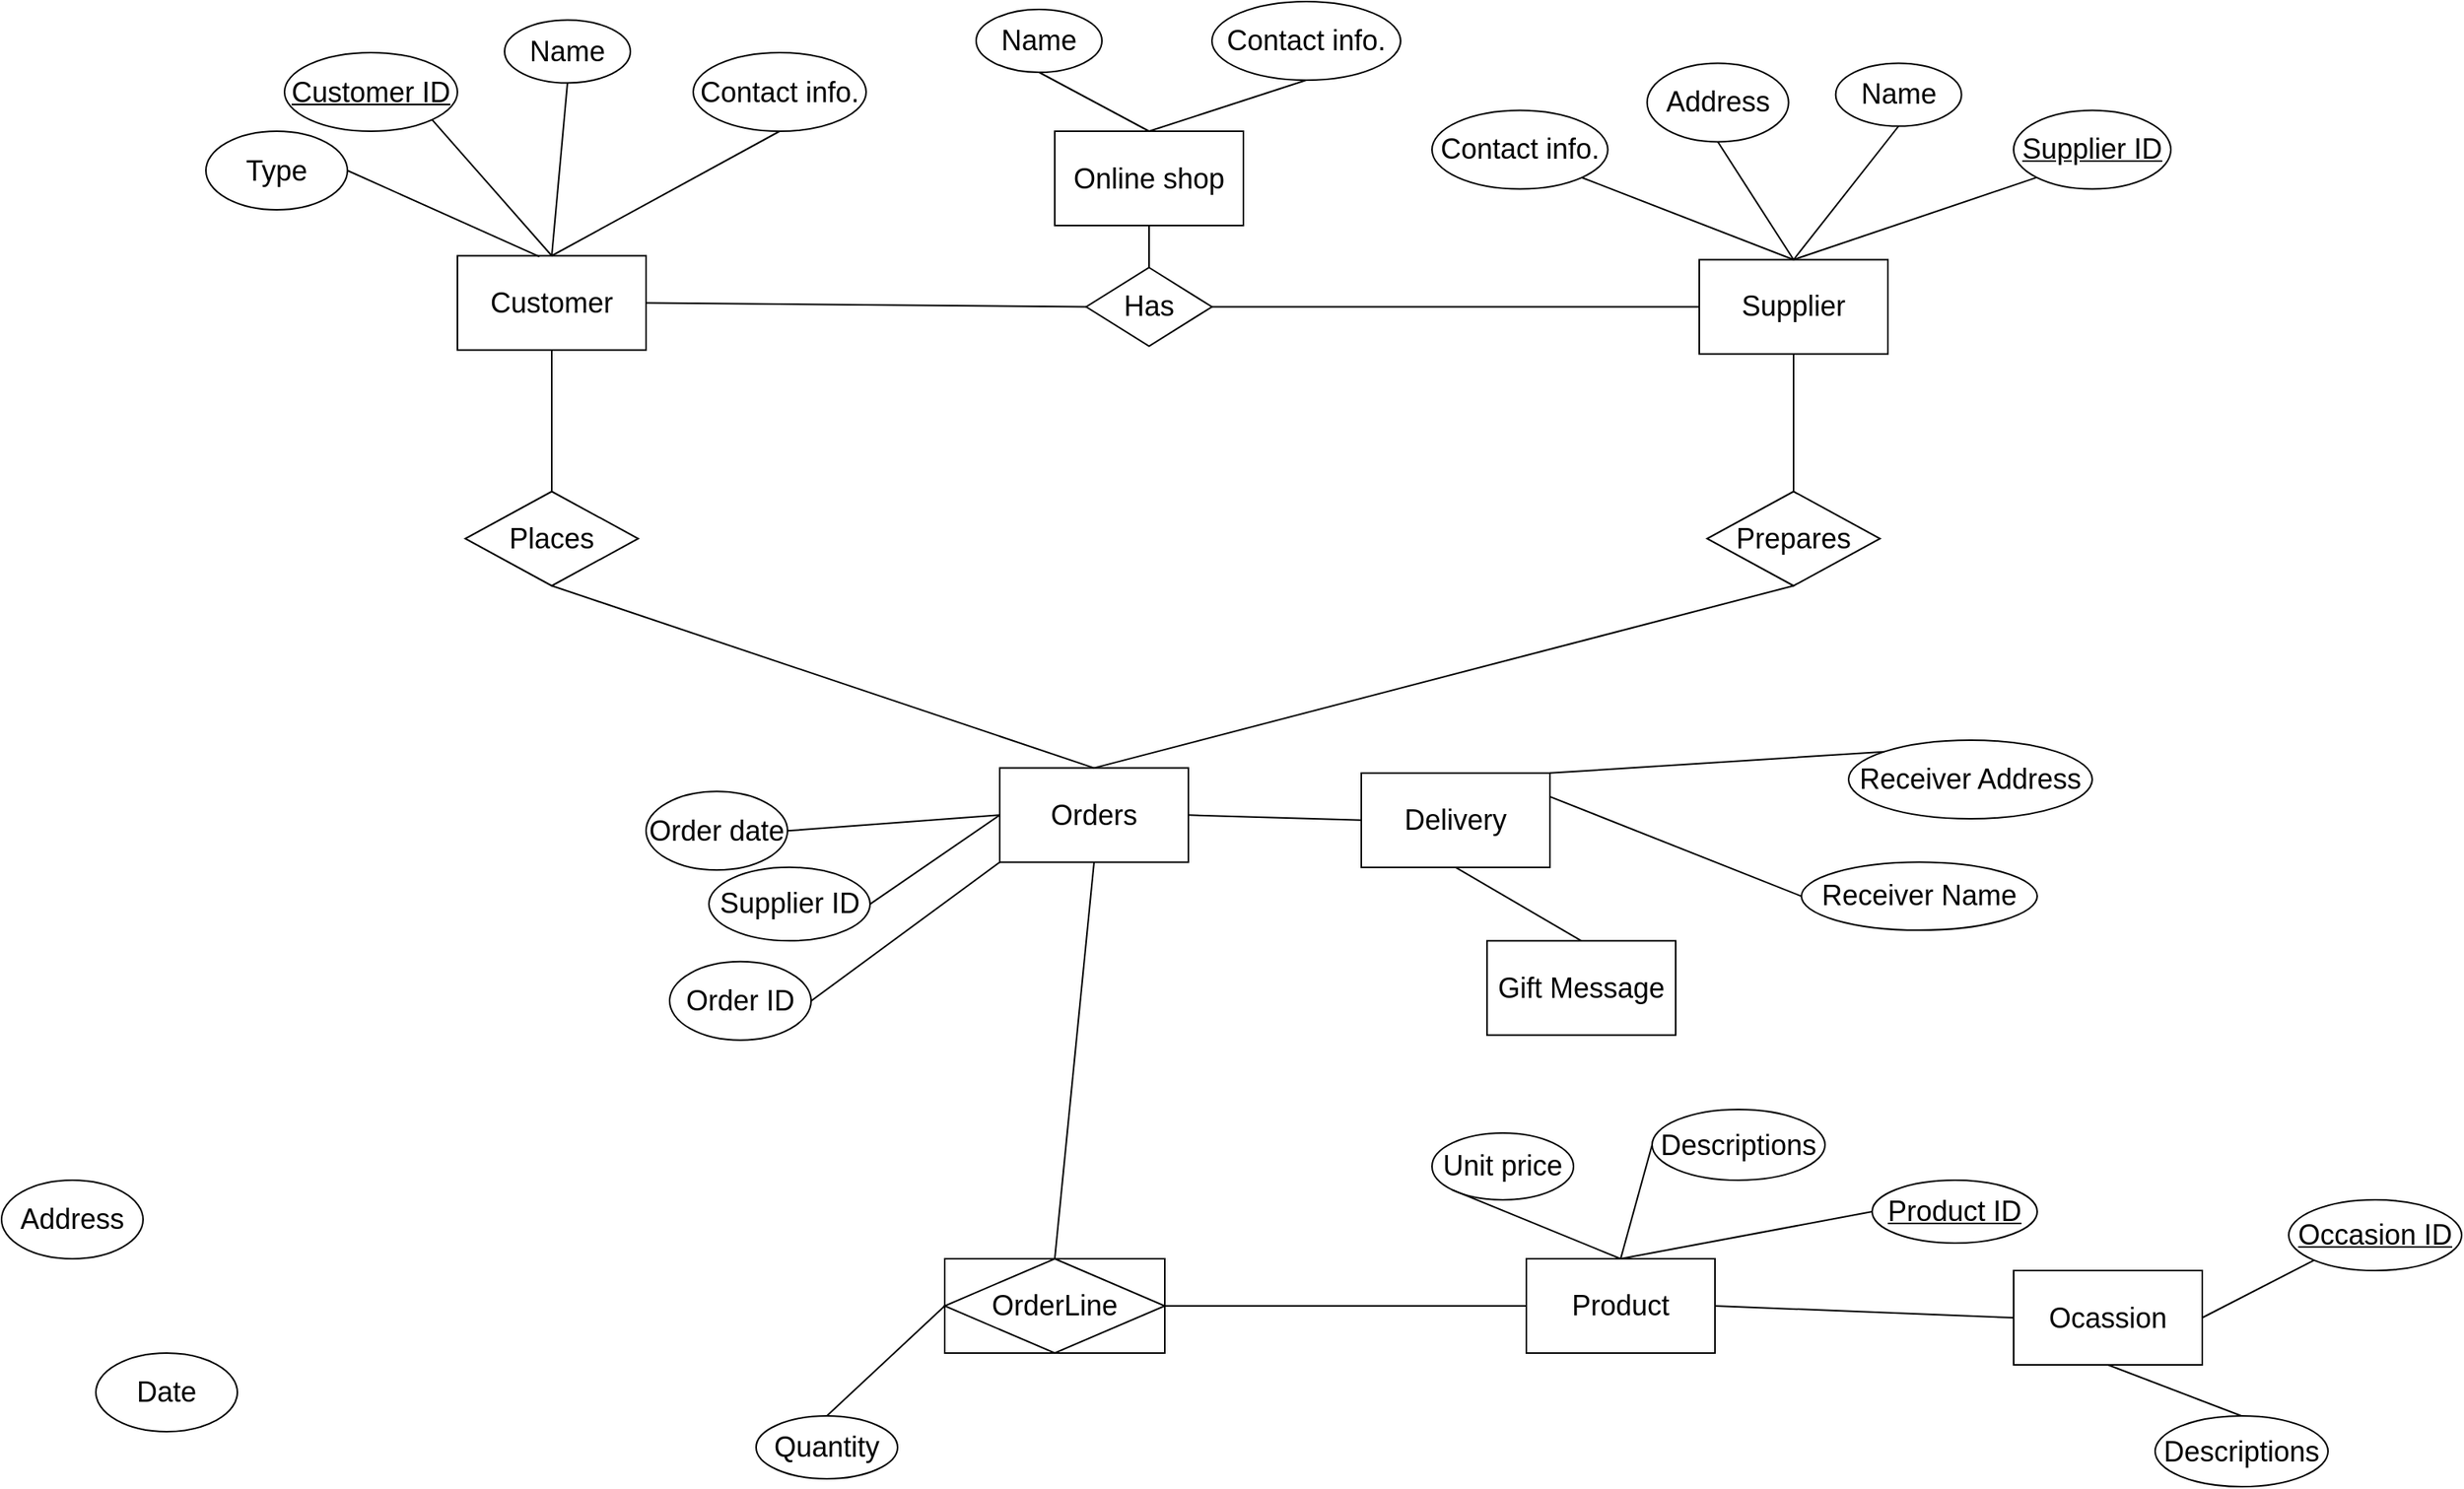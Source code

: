 <mxfile version="16.5.6" type="github">
  <diagram id="R2lEEEUBdFMjLlhIrx00" name="Page-1">
    <mxGraphModel dx="1346" dy="701" grid="1" gridSize="10" guides="1" tooltips="1" connect="1" arrows="1" fold="1" page="1" pageScale="1" pageWidth="850" pageHeight="1100" math="0" shadow="0" extFonts="Permanent Marker^https://fonts.googleapis.com/css?family=Permanent+Marker">
      <root>
        <mxCell id="0" />
        <mxCell id="1" parent="0" />
        <mxCell id="jU1H_DuaYMKhVgp7lR0j-64" value="&lt;span style=&quot;font-size: 18px&quot;&gt;Customer&lt;/span&gt;" style="rounded=0;whiteSpace=wrap;html=1;" parent="1" vertex="1">
          <mxGeometry x="330" y="191.75" width="120" height="60" as="geometry" />
        </mxCell>
        <mxCell id="jU1H_DuaYMKhVgp7lR0j-65" value="&lt;span style=&quot;font-size: 18px&quot;&gt;&lt;u&gt;Supplier ID&lt;/u&gt;&lt;/span&gt;" style="ellipse;whiteSpace=wrap;html=1;" parent="1" vertex="1">
          <mxGeometry x="1320" y="99.25" width="100" height="50" as="geometry" />
        </mxCell>
        <mxCell id="jU1H_DuaYMKhVgp7lR0j-66" value="&lt;font style=&quot;font-size: 18px&quot;&gt;Address&lt;/font&gt;" style="ellipse;whiteSpace=wrap;html=1;" parent="1" vertex="1">
          <mxGeometry x="40.0" y="780" width="90" height="50" as="geometry" />
        </mxCell>
        <mxCell id="jU1H_DuaYMKhVgp7lR0j-68" value="&lt;span style=&quot;font-size: 18px&quot;&gt;Receiver Address&lt;/span&gt;" style="ellipse;whiteSpace=wrap;html=1;" parent="1" vertex="1">
          <mxGeometry x="1215" y="500.0" width="155" height="50" as="geometry" />
        </mxCell>
        <mxCell id="jU1H_DuaYMKhVgp7lR0j-69" value="&lt;font style=&quot;font-size: 18px&quot;&gt;Date&lt;br&gt;&lt;/font&gt;" style="ellipse;whiteSpace=wrap;html=1;" parent="1" vertex="1">
          <mxGeometry x="100" y="890" width="90" height="50" as="geometry" />
        </mxCell>
        <mxCell id="jU1H_DuaYMKhVgp7lR0j-70" value="&lt;font style=&quot;font-size: 18px&quot;&gt;Receiver Name&lt;/font&gt;" style="ellipse;whiteSpace=wrap;html=1;" parent="1" vertex="1">
          <mxGeometry x="1185" y="577.68" width="150" height="43.25" as="geometry" />
        </mxCell>
        <mxCell id="jU1H_DuaYMKhVgp7lR0j-71" value="&lt;font style=&quot;font-size: 18px&quot;&gt;Descriptions&lt;/font&gt;" style="ellipse;whiteSpace=wrap;html=1;" parent="1" vertex="1">
          <mxGeometry x="1090" y="735" width="110" height="45" as="geometry" />
        </mxCell>
        <mxCell id="jU1H_DuaYMKhVgp7lR0j-72" value="&lt;span style=&quot;font-size: 18px&quot;&gt;Unit price&lt;br&gt;&lt;/span&gt;" style="ellipse;whiteSpace=wrap;html=1;" parent="1" vertex="1">
          <mxGeometry x="950" y="750" width="90" height="42.5" as="geometry" />
        </mxCell>
        <mxCell id="jU1H_DuaYMKhVgp7lR0j-73" value="&lt;font style=&quot;font-size: 18px&quot;&gt;Type&lt;/font&gt;" style="ellipse;whiteSpace=wrap;html=1;" parent="1" vertex="1">
          <mxGeometry x="170" y="112.5" width="90" height="50" as="geometry" />
        </mxCell>
        <mxCell id="jU1H_DuaYMKhVgp7lR0j-74" value="&lt;font style=&quot;font-size: 18px&quot;&gt;Order ID&lt;br&gt;&lt;/font&gt;" style="ellipse;whiteSpace=wrap;html=1;" parent="1" vertex="1">
          <mxGeometry x="465" y="640.93" width="90" height="50" as="geometry" />
        </mxCell>
        <mxCell id="jU1H_DuaYMKhVgp7lR0j-75" value="&lt;font style=&quot;font-size: 18px&quot;&gt;Order date&lt;br&gt;&lt;/font&gt;" style="ellipse;whiteSpace=wrap;html=1;" parent="1" vertex="1">
          <mxGeometry x="450" y="532.68" width="90" height="50" as="geometry" />
        </mxCell>
        <mxCell id="jU1H_DuaYMKhVgp7lR0j-76" value="&lt;span style=&quot;font-size: 18px&quot;&gt;Quantity&lt;br&gt;&lt;/span&gt;" style="ellipse;whiteSpace=wrap;html=1;" parent="1" vertex="1">
          <mxGeometry x="520" y="930" width="90" height="40" as="geometry" />
        </mxCell>
        <mxCell id="jU1H_DuaYMKhVgp7lR0j-77" value="&lt;font style=&quot;font-size: 18px&quot;&gt;Address&lt;/font&gt;" style="ellipse;whiteSpace=wrap;html=1;" parent="1" vertex="1">
          <mxGeometry x="1086.82" y="69.25" width="90" height="50" as="geometry" />
        </mxCell>
        <mxCell id="jU1H_DuaYMKhVgp7lR0j-78" value="&lt;font style=&quot;font-size: 18px&quot;&gt;&lt;u&gt;Customer ID&lt;/u&gt;&lt;/font&gt;" style="ellipse;whiteSpace=wrap;html=1;" parent="1" vertex="1">
          <mxGeometry x="220" y="62.5" width="110" height="50" as="geometry" />
        </mxCell>
        <mxCell id="jU1H_DuaYMKhVgp7lR0j-79" value="&lt;font style=&quot;font-size: 18px&quot;&gt;&lt;u&gt;Product ID&lt;/u&gt;&lt;/font&gt;" style="ellipse;whiteSpace=wrap;html=1;" parent="1" vertex="1">
          <mxGeometry x="1230" y="780" width="105" height="40" as="geometry" />
        </mxCell>
        <mxCell id="jU1H_DuaYMKhVgp7lR0j-80" value="&lt;font style=&quot;font-size: 18px&quot;&gt;Name&lt;/font&gt;" style="ellipse;whiteSpace=wrap;html=1;" parent="1" vertex="1">
          <mxGeometry x="360" y="41.75" width="80" height="40" as="geometry" />
        </mxCell>
        <mxCell id="jU1H_DuaYMKhVgp7lR0j-81" value="&lt;span style=&quot;font-size: 18px&quot;&gt;Contact info.&lt;/span&gt;" style="ellipse;whiteSpace=wrap;html=1;" parent="1" vertex="1">
          <mxGeometry x="480" y="62.5" width="110" height="50" as="geometry" />
        </mxCell>
        <mxCell id="jU1H_DuaYMKhVgp7lR0j-84" value="" style="endArrow=none;html=1;entryX=0.5;entryY=1;entryDx=0;entryDy=0;exitX=0.5;exitY=0;exitDx=0;exitDy=0;" parent="1" source="jU1H_DuaYMKhVgp7lR0j-64" target="jU1H_DuaYMKhVgp7lR0j-80" edge="1">
          <mxGeometry width="50" height="50" relative="1" as="geometry">
            <mxPoint x="180" y="6.75" as="sourcePoint" />
            <mxPoint x="230" y="-43.25" as="targetPoint" />
          </mxGeometry>
        </mxCell>
        <mxCell id="jU1H_DuaYMKhVgp7lR0j-85" value="" style="endArrow=none;html=1;entryX=0.5;entryY=1;entryDx=0;entryDy=0;exitX=0.5;exitY=0;exitDx=0;exitDy=0;" parent="1" source="jU1H_DuaYMKhVgp7lR0j-89" target="jU1H_DuaYMKhVgp7lR0j-90" edge="1">
          <mxGeometry width="50" height="50" relative="1" as="geometry">
            <mxPoint x="720" y="461.75" as="sourcePoint" />
            <mxPoint x="770" y="411.75" as="targetPoint" />
          </mxGeometry>
        </mxCell>
        <mxCell id="jU1H_DuaYMKhVgp7lR0j-86" value="" style="endArrow=none;html=1;exitX=1;exitY=0.5;exitDx=0;exitDy=0;entryX=0;entryY=0.5;entryDx=0;entryDy=0;" parent="1" source="jU1H_DuaYMKhVgp7lR0j-64" target="jU1H_DuaYMKhVgp7lR0j-89" edge="1">
          <mxGeometry width="50" height="50" relative="1" as="geometry">
            <mxPoint x="490" y="221.75" as="sourcePoint" />
            <mxPoint x="540" y="171.75" as="targetPoint" />
          </mxGeometry>
        </mxCell>
        <mxCell id="jU1H_DuaYMKhVgp7lR0j-87" value="" style="endArrow=none;html=1;exitX=1;exitY=1;exitDx=0;exitDy=0;entryX=0.5;entryY=0;entryDx=0;entryDy=0;" parent="1" source="jU1H_DuaYMKhVgp7lR0j-78" target="jU1H_DuaYMKhVgp7lR0j-64" edge="1">
          <mxGeometry width="50" height="50" relative="1" as="geometry">
            <mxPoint x="320" y="191.75" as="sourcePoint" />
            <mxPoint x="370" y="141.75" as="targetPoint" />
          </mxGeometry>
        </mxCell>
        <mxCell id="jU1H_DuaYMKhVgp7lR0j-88" value="" style="endArrow=none;html=1;entryX=0.5;entryY=1;entryDx=0;entryDy=0;exitX=0.5;exitY=0;exitDx=0;exitDy=0;" parent="1" source="jU1H_DuaYMKhVgp7lR0j-64" target="jU1H_DuaYMKhVgp7lR0j-81" edge="1">
          <mxGeometry width="50" height="50" relative="1" as="geometry">
            <mxPoint x="480" y="249.25" as="sourcePoint" />
            <mxPoint x="530" y="199.25" as="targetPoint" />
          </mxGeometry>
        </mxCell>
        <mxCell id="jU1H_DuaYMKhVgp7lR0j-89" value="&lt;font style=&quot;font-size: 18px&quot;&gt;Has&lt;/font&gt;" style="rhombus;whiteSpace=wrap;html=1;" parent="1" vertex="1">
          <mxGeometry x="730" y="199.25" width="80" height="50" as="geometry" />
        </mxCell>
        <mxCell id="jU1H_DuaYMKhVgp7lR0j-90" value="&lt;span style=&quot;font-size: 18px&quot;&gt;Online shop&lt;br&gt;&lt;/span&gt;" style="rounded=0;whiteSpace=wrap;html=1;" parent="1" vertex="1">
          <mxGeometry x="710" y="112.5" width="120" height="60" as="geometry" />
        </mxCell>
        <mxCell id="jU1H_DuaYMKhVgp7lR0j-91" value="&lt;font style=&quot;font-size: 18px&quot;&gt;Name&lt;/font&gt;" style="ellipse;whiteSpace=wrap;html=1;" parent="1" vertex="1">
          <mxGeometry x="660" y="35" width="80" height="40" as="geometry" />
        </mxCell>
        <mxCell id="jU1H_DuaYMKhVgp7lR0j-92" value="" style="endArrow=none;html=1;entryX=0.5;entryY=1;entryDx=0;entryDy=0;exitX=0.5;exitY=0;exitDx=0;exitDy=0;" parent="1" source="jU1H_DuaYMKhVgp7lR0j-90" target="jU1H_DuaYMKhVgp7lR0j-91" edge="1">
          <mxGeometry width="50" height="50" relative="1" as="geometry">
            <mxPoint x="385" y="171.5" as="sourcePoint" />
            <mxPoint x="385" y="91.5" as="targetPoint" />
          </mxGeometry>
        </mxCell>
        <mxCell id="jU1H_DuaYMKhVgp7lR0j-93" value="&lt;font style=&quot;font-size: 18px&quot;&gt;Contact info.&lt;/font&gt;" style="ellipse;whiteSpace=wrap;html=1;" parent="1" vertex="1">
          <mxGeometry x="810" y="30" width="120" height="50" as="geometry" />
        </mxCell>
        <mxCell id="jU1H_DuaYMKhVgp7lR0j-94" value="" style="endArrow=none;html=1;entryX=0.5;entryY=0;entryDx=0;entryDy=0;exitX=0.5;exitY=1;exitDx=0;exitDy=0;" parent="1" source="jU1H_DuaYMKhVgp7lR0j-93" target="jU1H_DuaYMKhVgp7lR0j-90" edge="1">
          <mxGeometry width="50" height="50" relative="1" as="geometry">
            <mxPoint x="655" y="161.5" as="sourcePoint" />
            <mxPoint x="595" y="121.5" as="targetPoint" />
          </mxGeometry>
        </mxCell>
        <mxCell id="jU1H_DuaYMKhVgp7lR0j-95" value="" style="endArrow=none;html=1;entryX=0;entryY=1;entryDx=0;entryDy=0;exitX=0.5;exitY=1;exitDx=0;exitDy=0;" parent="1" source="jU1H_DuaYMKhVgp7lR0j-90" target="jU1H_DuaYMKhVgp7lR0j-90" edge="1">
          <mxGeometry width="50" height="50" relative="1" as="geometry">
            <mxPoint x="665" y="171.5" as="sourcePoint" />
            <mxPoint x="605" y="131.5" as="targetPoint" />
          </mxGeometry>
        </mxCell>
        <mxCell id="jU1H_DuaYMKhVgp7lR0j-96" value="&lt;span style=&quot;font-size: 18px&quot;&gt;Supplier&lt;br&gt;&lt;/span&gt;" style="rounded=0;whiteSpace=wrap;html=1;" parent="1" vertex="1">
          <mxGeometry x="1120" y="194.25" width="120" height="60" as="geometry" />
        </mxCell>
        <mxCell id="jU1H_DuaYMKhVgp7lR0j-97" value="" style="endArrow=none;html=1;exitX=1;exitY=0.5;exitDx=0;exitDy=0;entryX=0;entryY=0.5;entryDx=0;entryDy=0;" parent="1" source="jU1H_DuaYMKhVgp7lR0j-89" target="jU1H_DuaYMKhVgp7lR0j-96" edge="1">
          <mxGeometry width="50" height="50" relative="1" as="geometry">
            <mxPoint x="465" y="231.75" as="sourcePoint" />
            <mxPoint x="770" y="296.75" as="targetPoint" />
          </mxGeometry>
        </mxCell>
        <mxCell id="jU1H_DuaYMKhVgp7lR0j-98" value="&lt;font style=&quot;font-size: 18px&quot;&gt;Contact info.&lt;/font&gt;" style="ellipse;whiteSpace=wrap;html=1;" parent="1" vertex="1">
          <mxGeometry x="950" y="99.25" width="111.82" height="50" as="geometry" />
        </mxCell>
        <mxCell id="jU1H_DuaYMKhVgp7lR0j-99" value="" style="endArrow=none;html=1;entryX=0.5;entryY=0;entryDx=0;entryDy=0;exitX=1;exitY=1;exitDx=0;exitDy=0;" parent="1" source="jU1H_DuaYMKhVgp7lR0j-98" target="jU1H_DuaYMKhVgp7lR0j-96" edge="1">
          <mxGeometry width="50" height="50" relative="1" as="geometry">
            <mxPoint x="1061.82" y="154.25" as="sourcePoint" />
            <mxPoint x="946.82" y="99.25" as="targetPoint" />
          </mxGeometry>
        </mxCell>
        <mxCell id="jU1H_DuaYMKhVgp7lR0j-100" value="" style="endArrow=none;html=1;entryX=0.5;entryY=0;entryDx=0;entryDy=0;exitX=0.5;exitY=1;exitDx=0;exitDy=0;" parent="1" source="jU1H_DuaYMKhVgp7lR0j-77" target="jU1H_DuaYMKhVgp7lR0j-96" edge="1">
          <mxGeometry width="50" height="50" relative="1" as="geometry">
            <mxPoint x="1051.82" y="74.25" as="sourcePoint" />
            <mxPoint x="956.82" y="109.25" as="targetPoint" />
          </mxGeometry>
        </mxCell>
        <mxCell id="jU1H_DuaYMKhVgp7lR0j-101" value="&lt;font style=&quot;font-size: 18px&quot;&gt;Name&lt;/font&gt;" style="ellipse;whiteSpace=wrap;html=1;" parent="1" vertex="1">
          <mxGeometry x="1206.82" y="69.25" width="80" height="40" as="geometry" />
        </mxCell>
        <mxCell id="jU1H_DuaYMKhVgp7lR0j-102" value="" style="endArrow=none;html=1;exitX=0.5;exitY=1;exitDx=0;exitDy=0;entryX=0.5;entryY=0;entryDx=0;entryDy=0;" parent="1" source="jU1H_DuaYMKhVgp7lR0j-101" target="jU1H_DuaYMKhVgp7lR0j-96" edge="1">
          <mxGeometry width="50" height="50" relative="1" as="geometry">
            <mxPoint x="1216.82" y="129.25" as="sourcePoint" />
            <mxPoint x="1186.82" y="167.25" as="targetPoint" />
          </mxGeometry>
        </mxCell>
        <mxCell id="jU1H_DuaYMKhVgp7lR0j-103" value="" style="endArrow=none;html=1;exitX=0;exitY=1;exitDx=0;exitDy=0;entryX=0.5;entryY=0;entryDx=0;entryDy=0;" parent="1" source="jU1H_DuaYMKhVgp7lR0j-65" target="jU1H_DuaYMKhVgp7lR0j-96" edge="1">
          <mxGeometry width="50" height="50" relative="1" as="geometry">
            <mxPoint x="1310.0" y="131.928" as="sourcePoint" />
            <mxPoint x="1186.82" y="189.25" as="targetPoint" />
          </mxGeometry>
        </mxCell>
        <mxCell id="jU1H_DuaYMKhVgp7lR0j-104" value="&lt;font style=&quot;font-size: 18px&quot;&gt;Prepares&lt;/font&gt;" style="rhombus;whiteSpace=wrap;html=1;" parent="1" vertex="1">
          <mxGeometry x="1125" y="341.75" width="110" height="60" as="geometry" />
        </mxCell>
        <mxCell id="jU1H_DuaYMKhVgp7lR0j-105" value="" style="endArrow=none;html=1;entryX=0.5;entryY=1;entryDx=0;entryDy=0;exitX=0.5;exitY=0;exitDx=0;exitDy=0;" parent="1" source="jU1H_DuaYMKhVgp7lR0j-104" target="jU1H_DuaYMKhVgp7lR0j-96" edge="1">
          <mxGeometry width="50" height="50" relative="1" as="geometry">
            <mxPoint x="810" y="271.75" as="sourcePoint" />
            <mxPoint x="810" y="231.75" as="targetPoint" />
          </mxGeometry>
        </mxCell>
        <mxCell id="jU1H_DuaYMKhVgp7lR0j-106" value="&lt;span style=&quot;font-size: 18px&quot;&gt;Ocassion&lt;br&gt;&lt;/span&gt;" style="rounded=0;whiteSpace=wrap;html=1;" parent="1" vertex="1">
          <mxGeometry x="1320" y="837.5" width="120" height="60" as="geometry" />
        </mxCell>
        <mxCell id="jU1H_DuaYMKhVgp7lR0j-109" value="&lt;span style=&quot;font-size: 18px&quot;&gt;Product&lt;br&gt;&lt;/span&gt;" style="rounded=0;whiteSpace=wrap;html=1;" parent="1" vertex="1">
          <mxGeometry x="1010" y="830" width="120" height="60" as="geometry" />
        </mxCell>
        <mxCell id="jU1H_DuaYMKhVgp7lR0j-110" value="" style="endArrow=none;html=1;exitX=1;exitY=0.5;exitDx=0;exitDy=0;entryX=0;entryY=1;entryDx=0;entryDy=0;" parent="1" source="jU1H_DuaYMKhVgp7lR0j-106" target="Lw2JFulG1Lw97txj5pY--3" edge="1">
          <mxGeometry width="50" height="50" relative="1" as="geometry">
            <mxPoint x="955" y="319.75" as="sourcePoint" />
            <mxPoint x="1475" y="845" as="targetPoint" />
          </mxGeometry>
        </mxCell>
        <mxCell id="jU1H_DuaYMKhVgp7lR0j-111" value="" style="endArrow=none;html=1;exitX=1;exitY=0.5;exitDx=0;exitDy=0;entryX=0;entryY=0.5;entryDx=0;entryDy=0;" parent="1" source="Lw2JFulG1Lw97txj5pY--2" target="jU1H_DuaYMKhVgp7lR0j-109" edge="1">
          <mxGeometry width="50" height="50" relative="1" as="geometry">
            <mxPoint x="1290" y="551.75" as="sourcePoint" />
            <mxPoint x="1370" y="336.75" as="targetPoint" />
          </mxGeometry>
        </mxCell>
        <mxCell id="jU1H_DuaYMKhVgp7lR0j-114" value="" style="endArrow=none;html=1;exitX=1;exitY=0.5;exitDx=0;exitDy=0;entryX=0;entryY=0.5;entryDx=0;entryDy=0;" parent="1" source="jU1H_DuaYMKhVgp7lR0j-109" target="jU1H_DuaYMKhVgp7lR0j-106" edge="1">
          <mxGeometry width="50" height="50" relative="1" as="geometry">
            <mxPoint x="905" y="346.75" as="sourcePoint" />
            <mxPoint x="845" y="396.75" as="targetPoint" />
          </mxGeometry>
        </mxCell>
        <mxCell id="jU1H_DuaYMKhVgp7lR0j-115" value="" style="endArrow=none;html=1;exitX=0.5;exitY=0;exitDx=0;exitDy=0;entryX=0;entryY=1;entryDx=0;entryDy=0;" parent="1" source="jU1H_DuaYMKhVgp7lR0j-109" target="jU1H_DuaYMKhVgp7lR0j-72" edge="1">
          <mxGeometry width="50" height="50" relative="1" as="geometry">
            <mxPoint x="1403.18" y="519.07" as="sourcePoint" />
            <mxPoint x="1651.36" y="451.748" as="targetPoint" />
          </mxGeometry>
        </mxCell>
        <mxCell id="jU1H_DuaYMKhVgp7lR0j-116" value="" style="endArrow=none;html=1;exitX=0.5;exitY=0;exitDx=0;exitDy=0;entryX=0;entryY=0.5;entryDx=0;entryDy=0;" parent="1" source="jU1H_DuaYMKhVgp7lR0j-109" target="jU1H_DuaYMKhVgp7lR0j-71" edge="1">
          <mxGeometry width="50" height="50" relative="1" as="geometry">
            <mxPoint x="1568.18" y="507.07" as="sourcePoint" />
            <mxPoint x="1660" y="531.75" as="targetPoint" />
          </mxGeometry>
        </mxCell>
        <mxCell id="jU1H_DuaYMKhVgp7lR0j-117" value="" style="endArrow=none;html=1;exitX=0.5;exitY=0;exitDx=0;exitDy=0;entryX=0.5;entryY=1;entryDx=0;entryDy=0;" parent="1" source="jU1H_DuaYMKhVgp7lR0j-120" target="jU1H_DuaYMKhVgp7lR0j-104" edge="1">
          <mxGeometry width="50" height="50" relative="1" as="geometry">
            <mxPoint x="1200" y="516.75" as="sourcePoint" />
            <mxPoint x="1161.82" y="449.25" as="targetPoint" />
          </mxGeometry>
        </mxCell>
        <mxCell id="jU1H_DuaYMKhVgp7lR0j-118" value="&lt;font style=&quot;font-size: 18px&quot;&gt;Places&lt;/font&gt;" style="rhombus;whiteSpace=wrap;html=1;" parent="1" vertex="1">
          <mxGeometry x="335" y="341.75" width="110" height="60" as="geometry" />
        </mxCell>
        <mxCell id="jU1H_DuaYMKhVgp7lR0j-119" value="" style="endArrow=none;html=1;exitX=0.5;exitY=1;exitDx=0;exitDy=0;entryX=0.5;entryY=0;entryDx=0;entryDy=0;" parent="1" source="jU1H_DuaYMKhVgp7lR0j-64" target="jU1H_DuaYMKhVgp7lR0j-118" edge="1">
          <mxGeometry width="50" height="50" relative="1" as="geometry">
            <mxPoint x="405" y="261.75" as="sourcePoint" />
            <mxPoint x="525" y="374.75" as="targetPoint" />
          </mxGeometry>
        </mxCell>
        <mxCell id="jU1H_DuaYMKhVgp7lR0j-120" value="&lt;span style=&quot;font-size: 18px&quot;&gt;Orders&lt;br&gt;&lt;/span&gt;" style="rounded=0;whiteSpace=wrap;html=1;" parent="1" vertex="1">
          <mxGeometry x="675" y="517.68" width="120" height="60" as="geometry" />
        </mxCell>
        <mxCell id="jU1H_DuaYMKhVgp7lR0j-121" value="" style="endArrow=none;html=1;exitX=0.5;exitY=1;exitDx=0;exitDy=0;entryX=0.5;entryY=0;entryDx=0;entryDy=0;" parent="1" source="jU1H_DuaYMKhVgp7lR0j-118" target="jU1H_DuaYMKhVgp7lR0j-120" edge="1">
          <mxGeometry width="50" height="50" relative="1" as="geometry">
            <mxPoint x="405" y="261.75" as="sourcePoint" />
            <mxPoint x="400" y="371.75" as="targetPoint" />
          </mxGeometry>
        </mxCell>
        <mxCell id="jU1H_DuaYMKhVgp7lR0j-122" value="&lt;font style=&quot;font-size: 18px&quot;&gt;Supplier ID&lt;/font&gt;" style="ellipse;whiteSpace=wrap;html=1;" parent="1" vertex="1">
          <mxGeometry x="490" y="580.93" width="102.5" height="46.75" as="geometry" />
        </mxCell>
        <mxCell id="jU1H_DuaYMKhVgp7lR0j-123" value="" style="endArrow=none;html=1;exitX=1;exitY=0.5;exitDx=0;exitDy=0;entryX=0;entryY=0.5;entryDx=0;entryDy=0;" parent="1" source="jU1H_DuaYMKhVgp7lR0j-122" target="jU1H_DuaYMKhVgp7lR0j-120" edge="1">
          <mxGeometry width="50" height="50" relative="1" as="geometry">
            <mxPoint x="580" y="142.68" as="sourcePoint" />
            <mxPoint x="640" y="162.68" as="targetPoint" />
          </mxGeometry>
        </mxCell>
        <mxCell id="jU1H_DuaYMKhVgp7lR0j-124" value="" style="endArrow=none;html=1;exitX=1;exitY=0.5;exitDx=0;exitDy=0;entryX=0;entryY=1;entryDx=0;entryDy=0;" parent="1" source="jU1H_DuaYMKhVgp7lR0j-74" target="jU1H_DuaYMKhVgp7lR0j-120" edge="1">
          <mxGeometry width="50" height="50" relative="1" as="geometry">
            <mxPoint x="822.5" y="387.68" as="sourcePoint" />
            <mxPoint x="875" y="417.68" as="targetPoint" />
          </mxGeometry>
        </mxCell>
        <mxCell id="jU1H_DuaYMKhVgp7lR0j-125" value="" style="endArrow=none;html=1;entryX=1;entryY=0.5;entryDx=0;entryDy=0;exitX=0;exitY=0.5;exitDx=0;exitDy=0;" parent="1" source="jU1H_DuaYMKhVgp7lR0j-120" target="jU1H_DuaYMKhVgp7lR0j-75" edge="1">
          <mxGeometry width="50" height="50" relative="1" as="geometry">
            <mxPoint x="550" y="414.68" as="sourcePoint" />
            <mxPoint x="610" y="407.68" as="targetPoint" />
          </mxGeometry>
        </mxCell>
        <mxCell id="jU1H_DuaYMKhVgp7lR0j-126" value="&lt;span style=&quot;font-size: 18px&quot;&gt;Gift Message&lt;br&gt;&lt;/span&gt;" style="rounded=0;whiteSpace=wrap;html=1;" parent="1" vertex="1">
          <mxGeometry x="985" y="627.68" width="120" height="60" as="geometry" />
        </mxCell>
        <mxCell id="jU1H_DuaYMKhVgp7lR0j-128" value="" style="endArrow=none;html=1;entryX=0.5;entryY=0;entryDx=0;entryDy=0;exitX=0.5;exitY=1;exitDx=0;exitDy=0;" parent="1" source="jU1H_DuaYMKhVgp7lR0j-134" target="jU1H_DuaYMKhVgp7lR0j-126" edge="1">
          <mxGeometry width="50" height="50" relative="1" as="geometry">
            <mxPoint x="1185" y="660.93" as="sourcePoint" />
            <mxPoint x="2076.82" y="662.68" as="targetPoint" />
          </mxGeometry>
        </mxCell>
        <mxCell id="jU1H_DuaYMKhVgp7lR0j-129" value="&lt;font style=&quot;font-size: 18px&quot;&gt;Descriptions&lt;/font&gt;" style="ellipse;whiteSpace=wrap;html=1;" parent="1" vertex="1">
          <mxGeometry x="1410" y="930" width="110" height="45" as="geometry" />
        </mxCell>
        <mxCell id="jU1H_DuaYMKhVgp7lR0j-130" value="" style="endArrow=none;html=1;entryX=0.5;entryY=1;entryDx=0;entryDy=0;exitX=0.5;exitY=0;exitDx=0;exitDy=0;" parent="1" source="jU1H_DuaYMKhVgp7lR0j-129" target="jU1H_DuaYMKhVgp7lR0j-106" edge="1">
          <mxGeometry width="50" height="50" relative="1" as="geometry">
            <mxPoint x="1276.82" y="526.75" as="sourcePoint" />
            <mxPoint x="1385" y="534.25" as="targetPoint" />
          </mxGeometry>
        </mxCell>
        <mxCell id="jU1H_DuaYMKhVgp7lR0j-131" value="" style="endArrow=none;html=1;exitX=0.5;exitY=0;exitDx=0;exitDy=0;entryX=0;entryY=0.5;entryDx=0;entryDy=0;" parent="1" source="jU1H_DuaYMKhVgp7lR0j-76" target="Lw2JFulG1Lw97txj5pY--2" edge="1">
          <mxGeometry width="50" height="50" relative="1" as="geometry">
            <mxPoint x="780" y="453.75" as="sourcePoint" />
            <mxPoint x="840" y="446.75" as="targetPoint" />
          </mxGeometry>
        </mxCell>
        <mxCell id="jU1H_DuaYMKhVgp7lR0j-134" value="&lt;span style=&quot;font-size: 18px&quot;&gt;Delivery&lt;br&gt;&lt;/span&gt;" style="rounded=0;whiteSpace=wrap;html=1;" parent="1" vertex="1">
          <mxGeometry x="905" y="520.93" width="120" height="60" as="geometry" />
        </mxCell>
        <mxCell id="jU1H_DuaYMKhVgp7lR0j-135" value="" style="endArrow=none;html=1;exitX=1;exitY=0.5;exitDx=0;exitDy=0;entryX=0;entryY=0.5;entryDx=0;entryDy=0;" parent="1" source="jU1H_DuaYMKhVgp7lR0j-120" target="jU1H_DuaYMKhVgp7lR0j-134" edge="1">
          <mxGeometry width="50" height="50" relative="1" as="geometry">
            <mxPoint x="620" y="345.18" as="sourcePoint" />
            <mxPoint x="735" y="382.68" as="targetPoint" />
          </mxGeometry>
        </mxCell>
        <mxCell id="jU1H_DuaYMKhVgp7lR0j-136" value="" style="endArrow=none;html=1;exitX=1;exitY=0;exitDx=0;exitDy=0;entryX=0;entryY=0;entryDx=0;entryDy=0;" parent="1" source="jU1H_DuaYMKhVgp7lR0j-134" target="jU1H_DuaYMKhVgp7lR0j-68" edge="1">
          <mxGeometry width="50" height="50" relative="1" as="geometry">
            <mxPoint x="1230" y="515.18" as="sourcePoint" />
            <mxPoint x="1120" y="667.68" as="targetPoint" />
          </mxGeometry>
        </mxCell>
        <mxCell id="jU1H_DuaYMKhVgp7lR0j-137" value="" style="endArrow=none;html=1;exitX=0;exitY=0.5;exitDx=0;exitDy=0;entryX=1;entryY=0.25;entryDx=0;entryDy=0;" parent="1" source="jU1H_DuaYMKhVgp7lR0j-70" target="jU1H_DuaYMKhVgp7lR0j-134" edge="1">
          <mxGeometry width="50" height="50" relative="1" as="geometry">
            <mxPoint x="1275" y="660.0" as="sourcePoint" />
            <mxPoint x="1215" y="582.68" as="targetPoint" />
          </mxGeometry>
        </mxCell>
        <mxCell id="jU1H_DuaYMKhVgp7lR0j-138" value="" style="endArrow=none;html=1;exitX=0.5;exitY=0;exitDx=0;exitDy=0;entryX=0;entryY=0.5;entryDx=0;entryDy=0;" parent="1" source="jU1H_DuaYMKhVgp7lR0j-109" target="jU1H_DuaYMKhVgp7lR0j-79" edge="1">
          <mxGeometry width="50" height="50" relative="1" as="geometry">
            <mxPoint x="1550" y="509.07" as="sourcePoint" />
            <mxPoint x="1680" y="524.25" as="targetPoint" />
          </mxGeometry>
        </mxCell>
        <mxCell id="jU1H_DuaYMKhVgp7lR0j-139" value="" style="endArrow=none;html=1;exitX=1;exitY=0.5;exitDx=0;exitDy=0;entryX=0.435;entryY=0.01;entryDx=0;entryDy=0;entryPerimeter=0;" parent="1" source="jU1H_DuaYMKhVgp7lR0j-73" target="jU1H_DuaYMKhVgp7lR0j-64" edge="1">
          <mxGeometry width="50" height="50" relative="1" as="geometry">
            <mxPoint x="326.82" y="151.928" as="sourcePoint" />
            <mxPoint x="400" y="201.75" as="targetPoint" />
          </mxGeometry>
        </mxCell>
        <mxCell id="Lw2JFulG1Lw97txj5pY--2" value="&lt;font style=&quot;font-size: 18px&quot;&gt;OrderLine&lt;/font&gt;" style="shape=associativeEntity;whiteSpace=wrap;html=1;align=center;" vertex="1" parent="1">
          <mxGeometry x="640" y="830" width="140" height="60" as="geometry" />
        </mxCell>
        <mxCell id="Lw2JFulG1Lw97txj5pY--3" value="&lt;font style=&quot;font-size: 18px&quot;&gt;&lt;u&gt;Occasion ID&lt;/u&gt;&lt;/font&gt;" style="ellipse;whiteSpace=wrap;html=1;" vertex="1" parent="1">
          <mxGeometry x="1495" y="792.5" width="110" height="45" as="geometry" />
        </mxCell>
        <mxCell id="Lw2JFulG1Lw97txj5pY--4" value="" style="endArrow=none;html=1;exitX=0.5;exitY=0;exitDx=0;exitDy=0;entryX=0.5;entryY=1;entryDx=0;entryDy=0;" edge="1" parent="1" source="Lw2JFulG1Lw97txj5pY--2" target="jU1H_DuaYMKhVgp7lR0j-120">
          <mxGeometry width="50" height="50" relative="1" as="geometry">
            <mxPoint x="230" y="705" as="sourcePoint" />
            <mxPoint x="350" y="616.75" as="targetPoint" />
          </mxGeometry>
        </mxCell>
      </root>
    </mxGraphModel>
  </diagram>
</mxfile>
